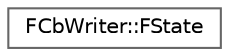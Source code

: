 digraph "Graphical Class Hierarchy"
{
 // INTERACTIVE_SVG=YES
 // LATEX_PDF_SIZE
  bgcolor="transparent";
  edge [fontname=Helvetica,fontsize=10,labelfontname=Helvetica,labelfontsize=10];
  node [fontname=Helvetica,fontsize=10,shape=box,height=0.2,width=0.4];
  rankdir="LR";
  Node0 [id="Node000000",label="FCbWriter::FState",height=0.2,width=0.4,color="grey40", fillcolor="white", style="filled",URL="$d5/d59/structFCbWriter_1_1FState.html",tooltip="State of the object, array, or top-level field being written."];
}

